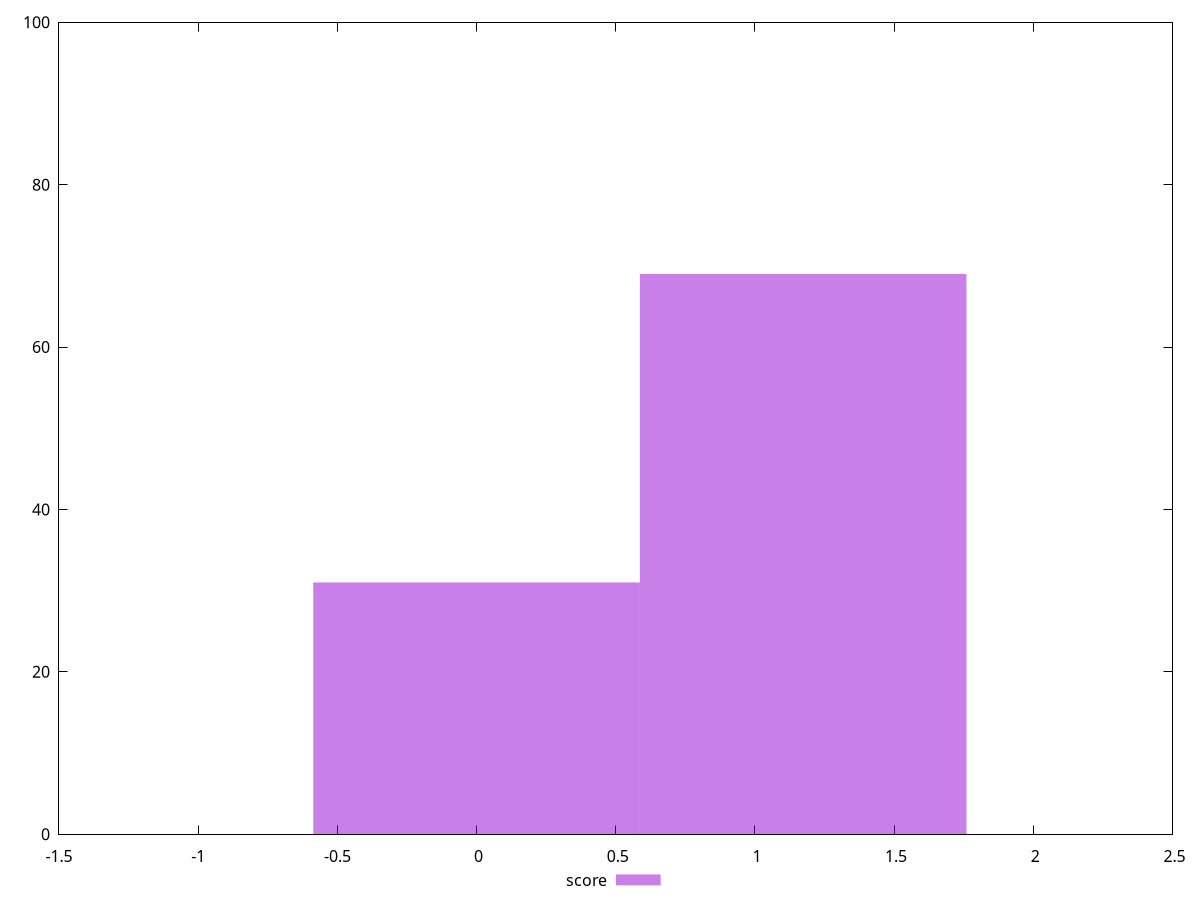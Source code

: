reset
set terminal svg size 640, 490 enhanced background rgb 'white'
set output "reprap/third-party-summary/samples/pages+cached+nointeractive/score/histogram.svg"

$score <<EOF
0 31
1.1731766846981733 69
EOF

set key outside below
set boxwidth 1.1731766846981733
set yrange [0:100]
set style fill transparent solid 0.5 noborder

plot \
  $score title "score" with boxes, \


reset